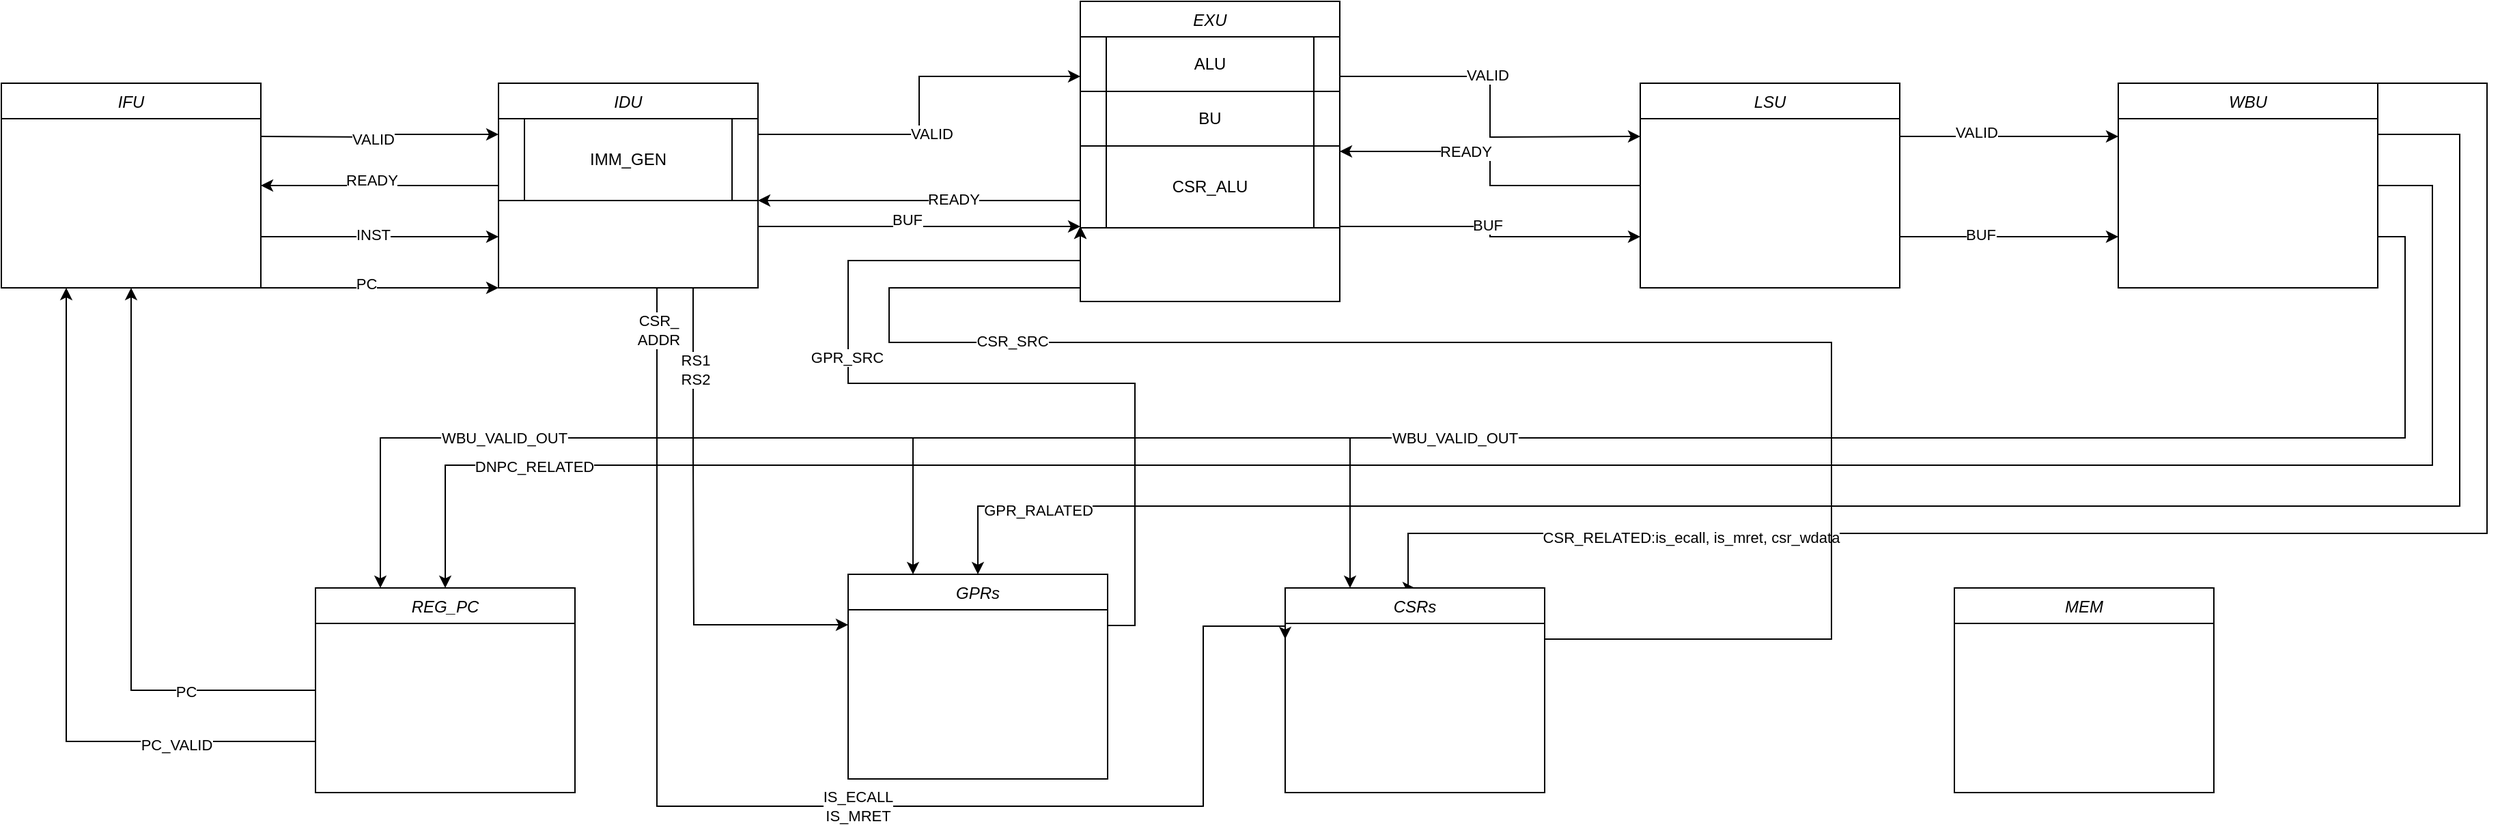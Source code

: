 <mxfile version="26.2.15">
  <diagram id="C5RBs43oDa-KdzZeNtuy" name="Page-1">
    <mxGraphModel dx="2135" dy="878" grid="1" gridSize="10" guides="1" tooltips="1" connect="1" arrows="1" fold="1" page="1" pageScale="1" pageWidth="827" pageHeight="1169" math="0" shadow="0">
      <root>
        <mxCell id="WIyWlLk6GJQsqaUBKTNV-0" />
        <mxCell id="WIyWlLk6GJQsqaUBKTNV-1" parent="WIyWlLk6GJQsqaUBKTNV-0" />
        <mxCell id="KODN2zmgsEhRJ-fXcD3F-83" style="edgeStyle=orthogonalEdgeStyle;rounded=0;orthogonalLoop=1;jettySize=auto;html=1;exitX=1;exitY=0.75;exitDx=0;exitDy=0;entryX=0;entryY=0.75;entryDx=0;entryDy=0;" parent="WIyWlLk6GJQsqaUBKTNV-1" source="zkfFHV4jXpPFQw0GAbJ--0" target="KODN2zmgsEhRJ-fXcD3F-14" edge="1">
          <mxGeometry relative="1" as="geometry" />
        </mxCell>
        <mxCell id="KODN2zmgsEhRJ-fXcD3F-84" value="INST" style="edgeLabel;html=1;align=center;verticalAlign=middle;resizable=0;points=[];" parent="KODN2zmgsEhRJ-fXcD3F-83" vertex="1" connectable="0">
          <mxGeometry x="-0.061" y="2" relative="1" as="geometry">
            <mxPoint as="offset" />
          </mxGeometry>
        </mxCell>
        <mxCell id="x2h3QesRps8qrxLWFEcU-10" style="edgeStyle=orthogonalEdgeStyle;rounded=0;orthogonalLoop=1;jettySize=auto;html=1;exitX=1;exitY=1;exitDx=0;exitDy=0;entryX=0;entryY=1;entryDx=0;entryDy=0;" parent="WIyWlLk6GJQsqaUBKTNV-1" source="zkfFHV4jXpPFQw0GAbJ--0" target="KODN2zmgsEhRJ-fXcD3F-14" edge="1">
          <mxGeometry relative="1" as="geometry">
            <Array as="points">
              <mxPoint x="520" y="290" />
              <mxPoint x="520" y="290" />
            </Array>
          </mxGeometry>
        </mxCell>
        <mxCell id="x2h3QesRps8qrxLWFEcU-11" value="PC" style="edgeLabel;html=1;align=center;verticalAlign=middle;resizable=0;points=[];" parent="x2h3QesRps8qrxLWFEcU-10" vertex="1" connectable="0">
          <mxGeometry x="-0.121" y="3" relative="1" as="geometry">
            <mxPoint as="offset" />
          </mxGeometry>
        </mxCell>
        <mxCell id="zkfFHV4jXpPFQw0GAbJ--0" value="IFU" style="swimlane;fontStyle=2;align=center;verticalAlign=top;childLayout=stackLayout;horizontal=1;startSize=26;horizontalStack=0;resizeParent=1;resizeLast=0;collapsible=1;marginBottom=0;rounded=0;shadow=0;strokeWidth=1;" parent="WIyWlLk6GJQsqaUBKTNV-1" vertex="1">
          <mxGeometry x="240" y="140" width="190" height="150" as="geometry">
            <mxRectangle x="230" y="140" width="160" height="26" as="alternateBounds" />
          </mxGeometry>
        </mxCell>
        <mxCell id="KODN2zmgsEhRJ-fXcD3F-34" style="edgeStyle=orthogonalEdgeStyle;rounded=0;orthogonalLoop=1;jettySize=auto;html=1;exitX=1;exitY=0.5;exitDx=0;exitDy=0;entryX=0.5;entryY=0;entryDx=0;entryDy=0;" parent="WIyWlLk6GJQsqaUBKTNV-1" source="KODN2zmgsEhRJ-fXcD3F-10" target="KODN2zmgsEhRJ-fXcD3F-22" edge="1">
          <mxGeometry relative="1" as="geometry">
            <Array as="points">
              <mxPoint x="2020" y="215" />
              <mxPoint x="2020" y="420" />
              <mxPoint x="565" y="420" />
            </Array>
          </mxGeometry>
        </mxCell>
        <mxCell id="KODN2zmgsEhRJ-fXcD3F-77" value="DNPC_RELATED" style="edgeLabel;html=1;align=center;verticalAlign=middle;resizable=0;points=[];" parent="KODN2zmgsEhRJ-fXcD3F-34" vertex="1" connectable="0">
          <mxGeometry x="0.942" y="-1" relative="1" as="geometry">
            <mxPoint x="66" y="-37" as="offset" />
          </mxGeometry>
        </mxCell>
        <mxCell id="KODN2zmgsEhRJ-fXcD3F-38" style="edgeStyle=orthogonalEdgeStyle;rounded=0;orthogonalLoop=1;jettySize=auto;html=1;exitX=1;exitY=0.25;exitDx=0;exitDy=0;entryX=0.5;entryY=0;entryDx=0;entryDy=0;" parent="WIyWlLk6GJQsqaUBKTNV-1" source="KODN2zmgsEhRJ-fXcD3F-10" target="KODN2zmgsEhRJ-fXcD3F-20" edge="1">
          <mxGeometry relative="1" as="geometry">
            <Array as="points">
              <mxPoint x="2040" y="177" />
              <mxPoint x="2040" y="450" />
              <mxPoint x="955" y="450" />
            </Array>
          </mxGeometry>
        </mxCell>
        <mxCell id="KODN2zmgsEhRJ-fXcD3F-82" value="GPR_RALATED" style="edgeLabel;html=1;align=center;verticalAlign=middle;resizable=0;points=[];" parent="KODN2zmgsEhRJ-fXcD3F-38" vertex="1" connectable="0">
          <mxGeometry x="0.86" y="3" relative="1" as="geometry">
            <mxPoint x="-9" as="offset" />
          </mxGeometry>
        </mxCell>
        <mxCell id="KODN2zmgsEhRJ-fXcD3F-56" style="edgeStyle=orthogonalEdgeStyle;rounded=0;orthogonalLoop=1;jettySize=auto;html=1;exitX=1;exitY=0;exitDx=0;exitDy=0;entryX=0.5;entryY=0;entryDx=0;entryDy=0;" parent="WIyWlLk6GJQsqaUBKTNV-1" source="KODN2zmgsEhRJ-fXcD3F-10" target="KODN2zmgsEhRJ-fXcD3F-55" edge="1">
          <mxGeometry relative="1" as="geometry">
            <Array as="points">
              <mxPoint x="2060" y="140" />
              <mxPoint x="2060" y="470" />
              <mxPoint x="1270" y="470" />
              <mxPoint x="1270" y="510" />
            </Array>
          </mxGeometry>
        </mxCell>
        <mxCell id="KODN2zmgsEhRJ-fXcD3F-57" value="CSR_RELATED:is_ecall, is_mret, csr_wdata" style="edgeLabel;html=1;align=center;verticalAlign=middle;resizable=0;points=[];" parent="KODN2zmgsEhRJ-fXcD3F-56" vertex="1" connectable="0">
          <mxGeometry x="0.594" y="3" relative="1" as="geometry">
            <mxPoint x="-1" as="offset" />
          </mxGeometry>
        </mxCell>
        <mxCell id="x2h3QesRps8qrxLWFEcU-4" style="edgeStyle=orthogonalEdgeStyle;rounded=0;orthogonalLoop=1;jettySize=auto;html=1;exitX=1;exitY=0.75;exitDx=0;exitDy=0;entryX=0.25;entryY=0;entryDx=0;entryDy=0;" parent="WIyWlLk6GJQsqaUBKTNV-1" source="KODN2zmgsEhRJ-fXcD3F-10" target="KODN2zmgsEhRJ-fXcD3F-22" edge="1">
          <mxGeometry relative="1" as="geometry">
            <mxPoint x="1970.0" y="370" as="targetPoint" />
            <Array as="points">
              <mxPoint x="2000" y="253" />
              <mxPoint x="2000" y="400" />
              <mxPoint x="518" y="400" />
            </Array>
          </mxGeometry>
        </mxCell>
        <mxCell id="x2h3QesRps8qrxLWFEcU-5" value="WBU_VALID_OUT" style="edgeLabel;html=1;align=center;verticalAlign=middle;resizable=0;points=[];" parent="x2h3QesRps8qrxLWFEcU-4" vertex="1" connectable="0">
          <mxGeometry x="0.773" relative="1" as="geometry">
            <mxPoint as="offset" />
          </mxGeometry>
        </mxCell>
        <mxCell id="x2h3QesRps8qrxLWFEcU-7" style="edgeStyle=orthogonalEdgeStyle;rounded=0;orthogonalLoop=1;jettySize=auto;html=1;exitX=1;exitY=0.75;exitDx=0;exitDy=0;entryX=0.25;entryY=0;entryDx=0;entryDy=0;" parent="WIyWlLk6GJQsqaUBKTNV-1" source="KODN2zmgsEhRJ-fXcD3F-10" target="KODN2zmgsEhRJ-fXcD3F-20" edge="1">
          <mxGeometry relative="1" as="geometry">
            <Array as="points">
              <mxPoint x="2000" y="253" />
              <mxPoint x="2000" y="400" />
              <mxPoint x="907" y="400" />
            </Array>
          </mxGeometry>
        </mxCell>
        <mxCell id="x2h3QesRps8qrxLWFEcU-8" style="edgeStyle=orthogonalEdgeStyle;rounded=0;orthogonalLoop=1;jettySize=auto;html=1;exitX=1;exitY=0.75;exitDx=0;exitDy=0;entryX=0.25;entryY=0;entryDx=0;entryDy=0;" parent="WIyWlLk6GJQsqaUBKTNV-1" source="KODN2zmgsEhRJ-fXcD3F-10" target="KODN2zmgsEhRJ-fXcD3F-55" edge="1">
          <mxGeometry relative="1" as="geometry" />
        </mxCell>
        <mxCell id="x2h3QesRps8qrxLWFEcU-9" value="WBU_VALID_OUT" style="edgeLabel;html=1;align=center;verticalAlign=middle;resizable=0;points=[];" parent="x2h3QesRps8qrxLWFEcU-8" vertex="1" connectable="0">
          <mxGeometry x="0.644" relative="1" as="geometry">
            <mxPoint x="-1" as="offset" />
          </mxGeometry>
        </mxCell>
        <mxCell id="KODN2zmgsEhRJ-fXcD3F-10" value="WBU" style="swimlane;fontStyle=2;align=center;verticalAlign=top;childLayout=stackLayout;horizontal=1;startSize=26;horizontalStack=0;resizeParent=1;resizeLast=0;collapsible=1;marginBottom=0;rounded=0;shadow=0;strokeWidth=1;" parent="WIyWlLk6GJQsqaUBKTNV-1" vertex="1">
          <mxGeometry x="1790" y="140" width="190" height="150" as="geometry">
            <mxRectangle x="230" y="140" width="160" height="26" as="alternateBounds" />
          </mxGeometry>
        </mxCell>
        <mxCell id="KODN2zmgsEhRJ-fXcD3F-26" style="edgeStyle=orthogonalEdgeStyle;rounded=0;orthogonalLoop=1;jettySize=auto;html=1;exitX=1;exitY=0.25;exitDx=0;exitDy=0;entryX=0;entryY=0.5;entryDx=0;entryDy=0;" parent="WIyWlLk6GJQsqaUBKTNV-1" source="KODN2zmgsEhRJ-fXcD3F-12" edge="1">
          <mxGeometry relative="1" as="geometry">
            <mxPoint x="1440" y="179" as="targetPoint" />
          </mxGeometry>
        </mxCell>
        <mxCell id="KODN2zmgsEhRJ-fXcD3F-67" value="VALID" style="edgeLabel;html=1;align=center;verticalAlign=middle;resizable=0;points=[];" parent="KODN2zmgsEhRJ-fXcD3F-26" vertex="1" connectable="0">
          <mxGeometry x="-0.182" y="1" relative="1" as="geometry">
            <mxPoint as="offset" />
          </mxGeometry>
        </mxCell>
        <mxCell id="KODN2zmgsEhRJ-fXcD3F-65" style="edgeStyle=orthogonalEdgeStyle;rounded=0;orthogonalLoop=1;jettySize=auto;html=1;exitX=1;exitY=0.75;exitDx=0;exitDy=0;entryX=0;entryY=0.75;entryDx=0;entryDy=0;" parent="WIyWlLk6GJQsqaUBKTNV-1" source="KODN2zmgsEhRJ-fXcD3F-12" target="KODN2zmgsEhRJ-fXcD3F-16" edge="1">
          <mxGeometry relative="1" as="geometry" />
        </mxCell>
        <mxCell id="KODN2zmgsEhRJ-fXcD3F-66" value="BUF" style="edgeLabel;html=1;align=center;verticalAlign=middle;resizable=0;points=[];" parent="KODN2zmgsEhRJ-fXcD3F-65" vertex="1" connectable="0">
          <mxGeometry x="-0.053" y="1" relative="1" as="geometry">
            <mxPoint as="offset" />
          </mxGeometry>
        </mxCell>
        <mxCell id="KODN2zmgsEhRJ-fXcD3F-12" value="EXU" style="swimlane;fontStyle=2;align=center;verticalAlign=top;childLayout=stackLayout;horizontal=1;startSize=26;horizontalStack=0;resizeParent=1;resizeLast=0;collapsible=1;marginBottom=0;rounded=0;shadow=0;strokeWidth=1;" parent="WIyWlLk6GJQsqaUBKTNV-1" vertex="1">
          <mxGeometry x="1030" y="80" width="190" height="220" as="geometry">
            <mxRectangle x="230" y="140" width="160" height="26" as="alternateBounds" />
          </mxGeometry>
        </mxCell>
        <mxCell id="KODN2zmgsEhRJ-fXcD3F-39" value="ALU" style="shape=process;whiteSpace=wrap;html=1;backgroundOutline=1;" parent="KODN2zmgsEhRJ-fXcD3F-12" vertex="1">
          <mxGeometry y="26" width="190" height="40" as="geometry" />
        </mxCell>
        <mxCell id="KODN2zmgsEhRJ-fXcD3F-40" value="BU" style="shape=process;whiteSpace=wrap;html=1;backgroundOutline=1;" parent="KODN2zmgsEhRJ-fXcD3F-12" vertex="1">
          <mxGeometry y="66" width="190" height="40" as="geometry" />
        </mxCell>
        <mxCell id="x2h3QesRps8qrxLWFEcU-3" value="CSR_ALU" style="shape=process;whiteSpace=wrap;html=1;backgroundOutline=1;" parent="KODN2zmgsEhRJ-fXcD3F-12" vertex="1">
          <mxGeometry y="106" width="190" height="60" as="geometry" />
        </mxCell>
        <mxCell id="KODN2zmgsEhRJ-fXcD3F-25" style="edgeStyle=orthogonalEdgeStyle;rounded=0;orthogonalLoop=1;jettySize=auto;html=1;exitX=1;exitY=0.25;exitDx=0;exitDy=0;entryX=0;entryY=0.25;entryDx=0;entryDy=0;" parent="WIyWlLk6GJQsqaUBKTNV-1" source="KODN2zmgsEhRJ-fXcD3F-14" target="KODN2zmgsEhRJ-fXcD3F-12" edge="1">
          <mxGeometry relative="1" as="geometry">
            <mxPoint x="870" y="199.0" as="targetPoint" />
          </mxGeometry>
        </mxCell>
        <mxCell id="KODN2zmgsEhRJ-fXcD3F-43" value="VALID" style="edgeLabel;html=1;align=center;verticalAlign=middle;resizable=0;points=[];" parent="KODN2zmgsEhRJ-fXcD3F-25" vertex="1" connectable="0">
          <mxGeometry x="-0.28" y="-2" relative="1" as="geometry">
            <mxPoint x="26" y="-3" as="offset" />
          </mxGeometry>
        </mxCell>
        <mxCell id="KODN2zmgsEhRJ-fXcD3F-48" style="edgeStyle=orthogonalEdgeStyle;rounded=0;orthogonalLoop=1;jettySize=auto;html=1;exitX=1;exitY=0.75;exitDx=0;exitDy=0;entryX=0;entryY=0.75;entryDx=0;entryDy=0;" parent="WIyWlLk6GJQsqaUBKTNV-1" source="KODN2zmgsEhRJ-fXcD3F-14" target="KODN2zmgsEhRJ-fXcD3F-12" edge="1">
          <mxGeometry relative="1" as="geometry">
            <mxPoint x="1000.0" y="260" as="targetPoint" />
            <Array as="points">
              <mxPoint x="794" y="245" />
            </Array>
          </mxGeometry>
        </mxCell>
        <mxCell id="KODN2zmgsEhRJ-fXcD3F-49" value="BUF" style="edgeLabel;html=1;align=center;verticalAlign=middle;resizable=0;points=[];" parent="KODN2zmgsEhRJ-fXcD3F-48" vertex="1" connectable="0">
          <mxGeometry x="-0.049" y="5" relative="1" as="geometry">
            <mxPoint as="offset" />
          </mxGeometry>
        </mxCell>
        <mxCell id="KODN2zmgsEhRJ-fXcD3F-50" style="edgeStyle=orthogonalEdgeStyle;rounded=0;orthogonalLoop=1;jettySize=auto;html=1;exitX=0.75;exitY=1;exitDx=0;exitDy=0;entryX=0;entryY=0.5;entryDx=0;entryDy=0;" parent="WIyWlLk6GJQsqaUBKTNV-1" source="KODN2zmgsEhRJ-fXcD3F-14" edge="1">
          <mxGeometry relative="1" as="geometry">
            <mxPoint x="860" y="537" as="targetPoint" />
            <Array as="points">
              <mxPoint x="747" y="414" />
              <mxPoint x="747" y="537" />
            </Array>
          </mxGeometry>
        </mxCell>
        <mxCell id="KODN2zmgsEhRJ-fXcD3F-53" value="RS1&lt;br&gt;RS2" style="edgeLabel;html=1;align=center;verticalAlign=middle;resizable=0;points=[];" parent="KODN2zmgsEhRJ-fXcD3F-50" vertex="1" connectable="0">
          <mxGeometry x="-0.716" y="1" relative="1" as="geometry">
            <mxPoint y="9" as="offset" />
          </mxGeometry>
        </mxCell>
        <mxCell id="KODN2zmgsEhRJ-fXcD3F-58" style="edgeStyle=orthogonalEdgeStyle;rounded=0;orthogonalLoop=1;jettySize=auto;html=1;exitX=0.5;exitY=1;exitDx=0;exitDy=0;entryX=0;entryY=0.25;entryDx=0;entryDy=0;" parent="WIyWlLk6GJQsqaUBKTNV-1" source="KODN2zmgsEhRJ-fXcD3F-14" target="KODN2zmgsEhRJ-fXcD3F-55" edge="1">
          <mxGeometry relative="1" as="geometry">
            <mxPoint x="1190" y="670" as="targetPoint" />
            <Array as="points">
              <mxPoint x="720" y="290" />
              <mxPoint x="720" y="670" />
              <mxPoint x="1120" y="670" />
              <mxPoint x="1120" y="538" />
              <mxPoint x="1180" y="538" />
            </Array>
          </mxGeometry>
        </mxCell>
        <mxCell id="KODN2zmgsEhRJ-fXcD3F-61" value="CSR_&lt;br&gt;ADDR" style="edgeLabel;html=1;align=center;verticalAlign=middle;resizable=0;points=[];" parent="KODN2zmgsEhRJ-fXcD3F-58" vertex="1" connectable="0">
          <mxGeometry x="-0.891" y="1" relative="1" as="geometry">
            <mxPoint y="-3" as="offset" />
          </mxGeometry>
        </mxCell>
        <mxCell id="dx4mt_3uRIxH0vNWXVXE-0" value="IS_ECALL&lt;div&gt;IS_MRET&lt;/div&gt;" style="edgeLabel;html=1;align=center;verticalAlign=middle;resizable=0;points=[];" vertex="1" connectable="0" parent="KODN2zmgsEhRJ-fXcD3F-58">
          <mxGeometry x="0.093" relative="1" as="geometry">
            <mxPoint as="offset" />
          </mxGeometry>
        </mxCell>
        <mxCell id="KODN2zmgsEhRJ-fXcD3F-64" style="edgeStyle=orthogonalEdgeStyle;rounded=0;orthogonalLoop=1;jettySize=auto;html=1;exitX=0;exitY=0.5;exitDx=0;exitDy=0;entryX=1;entryY=0.5;entryDx=0;entryDy=0;" parent="WIyWlLk6GJQsqaUBKTNV-1" source="KODN2zmgsEhRJ-fXcD3F-14" target="zkfFHV4jXpPFQw0GAbJ--0" edge="1">
          <mxGeometry relative="1" as="geometry" />
        </mxCell>
        <mxCell id="KODN2zmgsEhRJ-fXcD3F-74" value="READY" style="edgeLabel;html=1;align=center;verticalAlign=middle;resizable=0;points=[];" parent="KODN2zmgsEhRJ-fXcD3F-64" vertex="1" connectable="0">
          <mxGeometry x="0.067" y="-4" relative="1" as="geometry">
            <mxPoint as="offset" />
          </mxGeometry>
        </mxCell>
        <mxCell id="KODN2zmgsEhRJ-fXcD3F-14" value="IDU" style="swimlane;fontStyle=2;align=center;verticalAlign=top;childLayout=stackLayout;horizontal=1;startSize=26;horizontalStack=0;resizeParent=1;resizeLast=0;collapsible=1;marginBottom=0;rounded=0;shadow=0;strokeWidth=1;" parent="WIyWlLk6GJQsqaUBKTNV-1" vertex="1">
          <mxGeometry x="604" y="140" width="190" height="150" as="geometry">
            <mxRectangle x="230" y="140" width="160" height="26" as="alternateBounds" />
          </mxGeometry>
        </mxCell>
        <mxCell id="KODN2zmgsEhRJ-fXcD3F-41" value="IMM_GEN" style="shape=process;whiteSpace=wrap;html=1;backgroundOutline=1;" parent="KODN2zmgsEhRJ-fXcD3F-14" vertex="1">
          <mxGeometry y="26" width="190" height="60" as="geometry" />
        </mxCell>
        <mxCell id="KODN2zmgsEhRJ-fXcD3F-54" style="edgeStyle=orthogonalEdgeStyle;rounded=0;orthogonalLoop=1;jettySize=auto;html=1;exitX=0;exitY=0.5;exitDx=0;exitDy=0;entryX=1;entryY=0.5;entryDx=0;entryDy=0;" parent="WIyWlLk6GJQsqaUBKTNV-1" source="KODN2zmgsEhRJ-fXcD3F-16" target="KODN2zmgsEhRJ-fXcD3F-12" edge="1">
          <mxGeometry relative="1" as="geometry" />
        </mxCell>
        <mxCell id="KODN2zmgsEhRJ-fXcD3F-68" value="READY" style="edgeLabel;html=1;align=center;verticalAlign=middle;resizable=0;points=[];" parent="KODN2zmgsEhRJ-fXcD3F-54" vertex="1" connectable="0">
          <mxGeometry x="0.354" relative="1" as="geometry">
            <mxPoint x="13" as="offset" />
          </mxGeometry>
        </mxCell>
        <mxCell id="KODN2zmgsEhRJ-fXcD3F-71" style="edgeStyle=orthogonalEdgeStyle;rounded=0;orthogonalLoop=1;jettySize=auto;html=1;exitX=1;exitY=0.75;exitDx=0;exitDy=0;entryX=0;entryY=0.75;entryDx=0;entryDy=0;" parent="WIyWlLk6GJQsqaUBKTNV-1" source="KODN2zmgsEhRJ-fXcD3F-16" target="KODN2zmgsEhRJ-fXcD3F-10" edge="1">
          <mxGeometry relative="1" as="geometry" />
        </mxCell>
        <mxCell id="KODN2zmgsEhRJ-fXcD3F-72" value="BUF" style="edgeLabel;html=1;align=center;verticalAlign=middle;resizable=0;points=[];" parent="KODN2zmgsEhRJ-fXcD3F-71" vertex="1" connectable="0">
          <mxGeometry x="-0.27" y="2" relative="1" as="geometry">
            <mxPoint as="offset" />
          </mxGeometry>
        </mxCell>
        <mxCell id="KODN2zmgsEhRJ-fXcD3F-16" value="LSU" style="swimlane;fontStyle=2;align=center;verticalAlign=top;childLayout=stackLayout;horizontal=1;startSize=26;horizontalStack=0;resizeParent=1;resizeLast=0;collapsible=1;marginBottom=0;rounded=0;shadow=0;strokeWidth=1;" parent="WIyWlLk6GJQsqaUBKTNV-1" vertex="1">
          <mxGeometry x="1440" y="140" width="190" height="150" as="geometry">
            <mxRectangle x="230" y="140" width="160" height="26" as="alternateBounds" />
          </mxGeometry>
        </mxCell>
        <mxCell id="KODN2zmgsEhRJ-fXcD3F-18" value="MEM" style="swimlane;fontStyle=2;align=center;verticalAlign=top;childLayout=stackLayout;horizontal=1;startSize=26;horizontalStack=0;resizeParent=1;resizeLast=0;collapsible=1;marginBottom=0;rounded=0;shadow=0;strokeWidth=1;" parent="WIyWlLk6GJQsqaUBKTNV-1" vertex="1">
          <mxGeometry x="1670" y="510" width="190" height="150" as="geometry">
            <mxRectangle x="230" y="140" width="160" height="26" as="alternateBounds" />
          </mxGeometry>
        </mxCell>
        <mxCell id="KODN2zmgsEhRJ-fXcD3F-51" style="edgeStyle=orthogonalEdgeStyle;rounded=0;orthogonalLoop=1;jettySize=auto;html=1;exitX=1;exitY=0.25;exitDx=0;exitDy=0;entryX=0;entryY=0.75;entryDx=0;entryDy=0;" parent="WIyWlLk6GJQsqaUBKTNV-1" source="KODN2zmgsEhRJ-fXcD3F-20" target="KODN2zmgsEhRJ-fXcD3F-12" edge="1">
          <mxGeometry relative="1" as="geometry">
            <Array as="points">
              <mxPoint x="1070" y="538" />
              <mxPoint x="1070" y="360" />
              <mxPoint x="860" y="360" />
              <mxPoint x="860" y="270" />
              <mxPoint x="1030" y="270" />
            </Array>
          </mxGeometry>
        </mxCell>
        <mxCell id="KODN2zmgsEhRJ-fXcD3F-52" value="GPR_SRC" style="edgeLabel;html=1;align=center;verticalAlign=middle;resizable=0;points=[];" parent="KODN2zmgsEhRJ-fXcD3F-51" vertex="1" connectable="0">
          <mxGeometry x="0.233" y="1" relative="1" as="geometry">
            <mxPoint as="offset" />
          </mxGeometry>
        </mxCell>
        <mxCell id="KODN2zmgsEhRJ-fXcD3F-20" value="GPRs" style="swimlane;fontStyle=2;align=center;verticalAlign=top;childLayout=stackLayout;horizontal=1;startSize=26;horizontalStack=0;resizeParent=1;resizeLast=0;collapsible=1;marginBottom=0;rounded=0;shadow=0;strokeWidth=1;" parent="WIyWlLk6GJQsqaUBKTNV-1" vertex="1">
          <mxGeometry x="860" y="500" width="190" height="150" as="geometry">
            <mxRectangle x="230" y="140" width="160" height="26" as="alternateBounds" />
          </mxGeometry>
        </mxCell>
        <mxCell id="KODN2zmgsEhRJ-fXcD3F-29" style="edgeStyle=orthogonalEdgeStyle;rounded=0;orthogonalLoop=1;jettySize=auto;html=1;exitX=0;exitY=0.5;exitDx=0;exitDy=0;entryX=0.5;entryY=1;entryDx=0;entryDy=0;" parent="WIyWlLk6GJQsqaUBKTNV-1" source="KODN2zmgsEhRJ-fXcD3F-22" target="zkfFHV4jXpPFQw0GAbJ--0" edge="1">
          <mxGeometry relative="1" as="geometry" />
        </mxCell>
        <mxCell id="KODN2zmgsEhRJ-fXcD3F-75" value="PC" style="edgeLabel;html=1;align=center;verticalAlign=middle;resizable=0;points=[];" parent="KODN2zmgsEhRJ-fXcD3F-29" vertex="1" connectable="0">
          <mxGeometry x="-0.558" y="1" relative="1" as="geometry">
            <mxPoint as="offset" />
          </mxGeometry>
        </mxCell>
        <mxCell id="KODN2zmgsEhRJ-fXcD3F-30" style="edgeStyle=orthogonalEdgeStyle;rounded=0;orthogonalLoop=1;jettySize=auto;html=1;exitX=0;exitY=0.75;exitDx=0;exitDy=0;entryX=0.25;entryY=1;entryDx=0;entryDy=0;" parent="WIyWlLk6GJQsqaUBKTNV-1" source="KODN2zmgsEhRJ-fXcD3F-22" target="zkfFHV4jXpPFQw0GAbJ--0" edge="1">
          <mxGeometry relative="1" as="geometry" />
        </mxCell>
        <mxCell id="KODN2zmgsEhRJ-fXcD3F-76" value="PC_VALID" style="edgeLabel;html=1;align=center;verticalAlign=middle;resizable=0;points=[];" parent="KODN2zmgsEhRJ-fXcD3F-30" vertex="1" connectable="0">
          <mxGeometry x="-0.604" y="2" relative="1" as="geometry">
            <mxPoint as="offset" />
          </mxGeometry>
        </mxCell>
        <mxCell id="KODN2zmgsEhRJ-fXcD3F-22" value="REG_PC" style="swimlane;fontStyle=2;align=center;verticalAlign=top;childLayout=stackLayout;horizontal=1;startSize=26;horizontalStack=0;resizeParent=1;resizeLast=0;collapsible=1;marginBottom=0;rounded=0;shadow=0;strokeWidth=1;" parent="WIyWlLk6GJQsqaUBKTNV-1" vertex="1">
          <mxGeometry x="470" y="510" width="190" height="150" as="geometry">
            <mxRectangle x="230" y="140" width="160" height="26" as="alternateBounds" />
          </mxGeometry>
        </mxCell>
        <mxCell id="KODN2zmgsEhRJ-fXcD3F-27" style="edgeStyle=orthogonalEdgeStyle;rounded=0;orthogonalLoop=1;jettySize=auto;html=1;exitX=1;exitY=0.5;exitDx=0;exitDy=0;entryX=0;entryY=0.5;entryDx=0;entryDy=0;" parent="WIyWlLk6GJQsqaUBKTNV-1" edge="1">
          <mxGeometry relative="1" as="geometry">
            <mxPoint x="1630" y="179" as="sourcePoint" />
            <mxPoint x="1790" y="179" as="targetPoint" />
          </mxGeometry>
        </mxCell>
        <mxCell id="KODN2zmgsEhRJ-fXcD3F-70" value="VALID" style="edgeLabel;html=1;align=center;verticalAlign=middle;resizable=0;points=[];" parent="KODN2zmgsEhRJ-fXcD3F-27" vertex="1" connectable="0">
          <mxGeometry x="-0.301" y="3" relative="1" as="geometry">
            <mxPoint as="offset" />
          </mxGeometry>
        </mxCell>
        <mxCell id="KODN2zmgsEhRJ-fXcD3F-45" style="edgeStyle=orthogonalEdgeStyle;rounded=0;orthogonalLoop=1;jettySize=auto;html=1;exitX=0;exitY=0.5;exitDx=0;exitDy=0;entryX=1;entryY=1;entryDx=0;entryDy=0;" parent="WIyWlLk6GJQsqaUBKTNV-1" source="KODN2zmgsEhRJ-fXcD3F-40" target="KODN2zmgsEhRJ-fXcD3F-41" edge="1">
          <mxGeometry relative="1" as="geometry">
            <Array as="points">
              <mxPoint x="900" y="226" />
              <mxPoint x="900" y="226" />
            </Array>
          </mxGeometry>
        </mxCell>
        <mxCell id="KODN2zmgsEhRJ-fXcD3F-46" value="READY" style="edgeLabel;html=1;align=center;verticalAlign=middle;resizable=0;points=[];" parent="KODN2zmgsEhRJ-fXcD3F-45" vertex="1" connectable="0">
          <mxGeometry x="0.36" y="-4" relative="1" as="geometry">
            <mxPoint x="48" y="3" as="offset" />
          </mxGeometry>
        </mxCell>
        <mxCell id="KODN2zmgsEhRJ-fXcD3F-59" style="edgeStyle=orthogonalEdgeStyle;rounded=0;orthogonalLoop=1;jettySize=auto;html=1;exitX=1;exitY=0.25;exitDx=0;exitDy=0;entryX=0;entryY=0.75;entryDx=0;entryDy=0;" parent="WIyWlLk6GJQsqaUBKTNV-1" source="KODN2zmgsEhRJ-fXcD3F-55" target="KODN2zmgsEhRJ-fXcD3F-12" edge="1">
          <mxGeometry relative="1" as="geometry">
            <Array as="points">
              <mxPoint x="1580" y="548" />
              <mxPoint x="1580" y="330" />
              <mxPoint x="890" y="330" />
              <mxPoint x="890" y="290" />
              <mxPoint x="1030" y="290" />
            </Array>
          </mxGeometry>
        </mxCell>
        <mxCell id="KODN2zmgsEhRJ-fXcD3F-60" value="CSR_SRC" style="edgeLabel;html=1;align=center;verticalAlign=middle;resizable=0;points=[];" parent="KODN2zmgsEhRJ-fXcD3F-59" vertex="1" connectable="0">
          <mxGeometry x="0.531" y="-1" relative="1" as="geometry">
            <mxPoint as="offset" />
          </mxGeometry>
        </mxCell>
        <mxCell id="KODN2zmgsEhRJ-fXcD3F-55" value="CSRs" style="swimlane;fontStyle=2;align=center;verticalAlign=top;childLayout=stackLayout;horizontal=1;startSize=26;horizontalStack=0;resizeParent=1;resizeLast=0;collapsible=1;marginBottom=0;rounded=0;shadow=0;strokeWidth=1;" parent="WIyWlLk6GJQsqaUBKTNV-1" vertex="1">
          <mxGeometry x="1180" y="510" width="190" height="150" as="geometry">
            <mxRectangle x="230" y="140" width="160" height="26" as="alternateBounds" />
          </mxGeometry>
        </mxCell>
        <mxCell id="KODN2zmgsEhRJ-fXcD3F-62" style="edgeStyle=orthogonalEdgeStyle;rounded=0;orthogonalLoop=1;jettySize=auto;html=1;exitX=1;exitY=0.5;exitDx=0;exitDy=0;entryX=0;entryY=0.25;entryDx=0;entryDy=0;" parent="WIyWlLk6GJQsqaUBKTNV-1" target="KODN2zmgsEhRJ-fXcD3F-14" edge="1">
          <mxGeometry relative="1" as="geometry">
            <mxPoint x="430" y="179" as="sourcePoint" />
          </mxGeometry>
        </mxCell>
        <mxCell id="KODN2zmgsEhRJ-fXcD3F-73" value="VALID" style="edgeLabel;html=1;align=center;verticalAlign=middle;resizable=0;points=[];" parent="KODN2zmgsEhRJ-fXcD3F-62" vertex="1" connectable="0">
          <mxGeometry x="-0.066" y="-1" relative="1" as="geometry">
            <mxPoint as="offset" />
          </mxGeometry>
        </mxCell>
      </root>
    </mxGraphModel>
  </diagram>
</mxfile>
